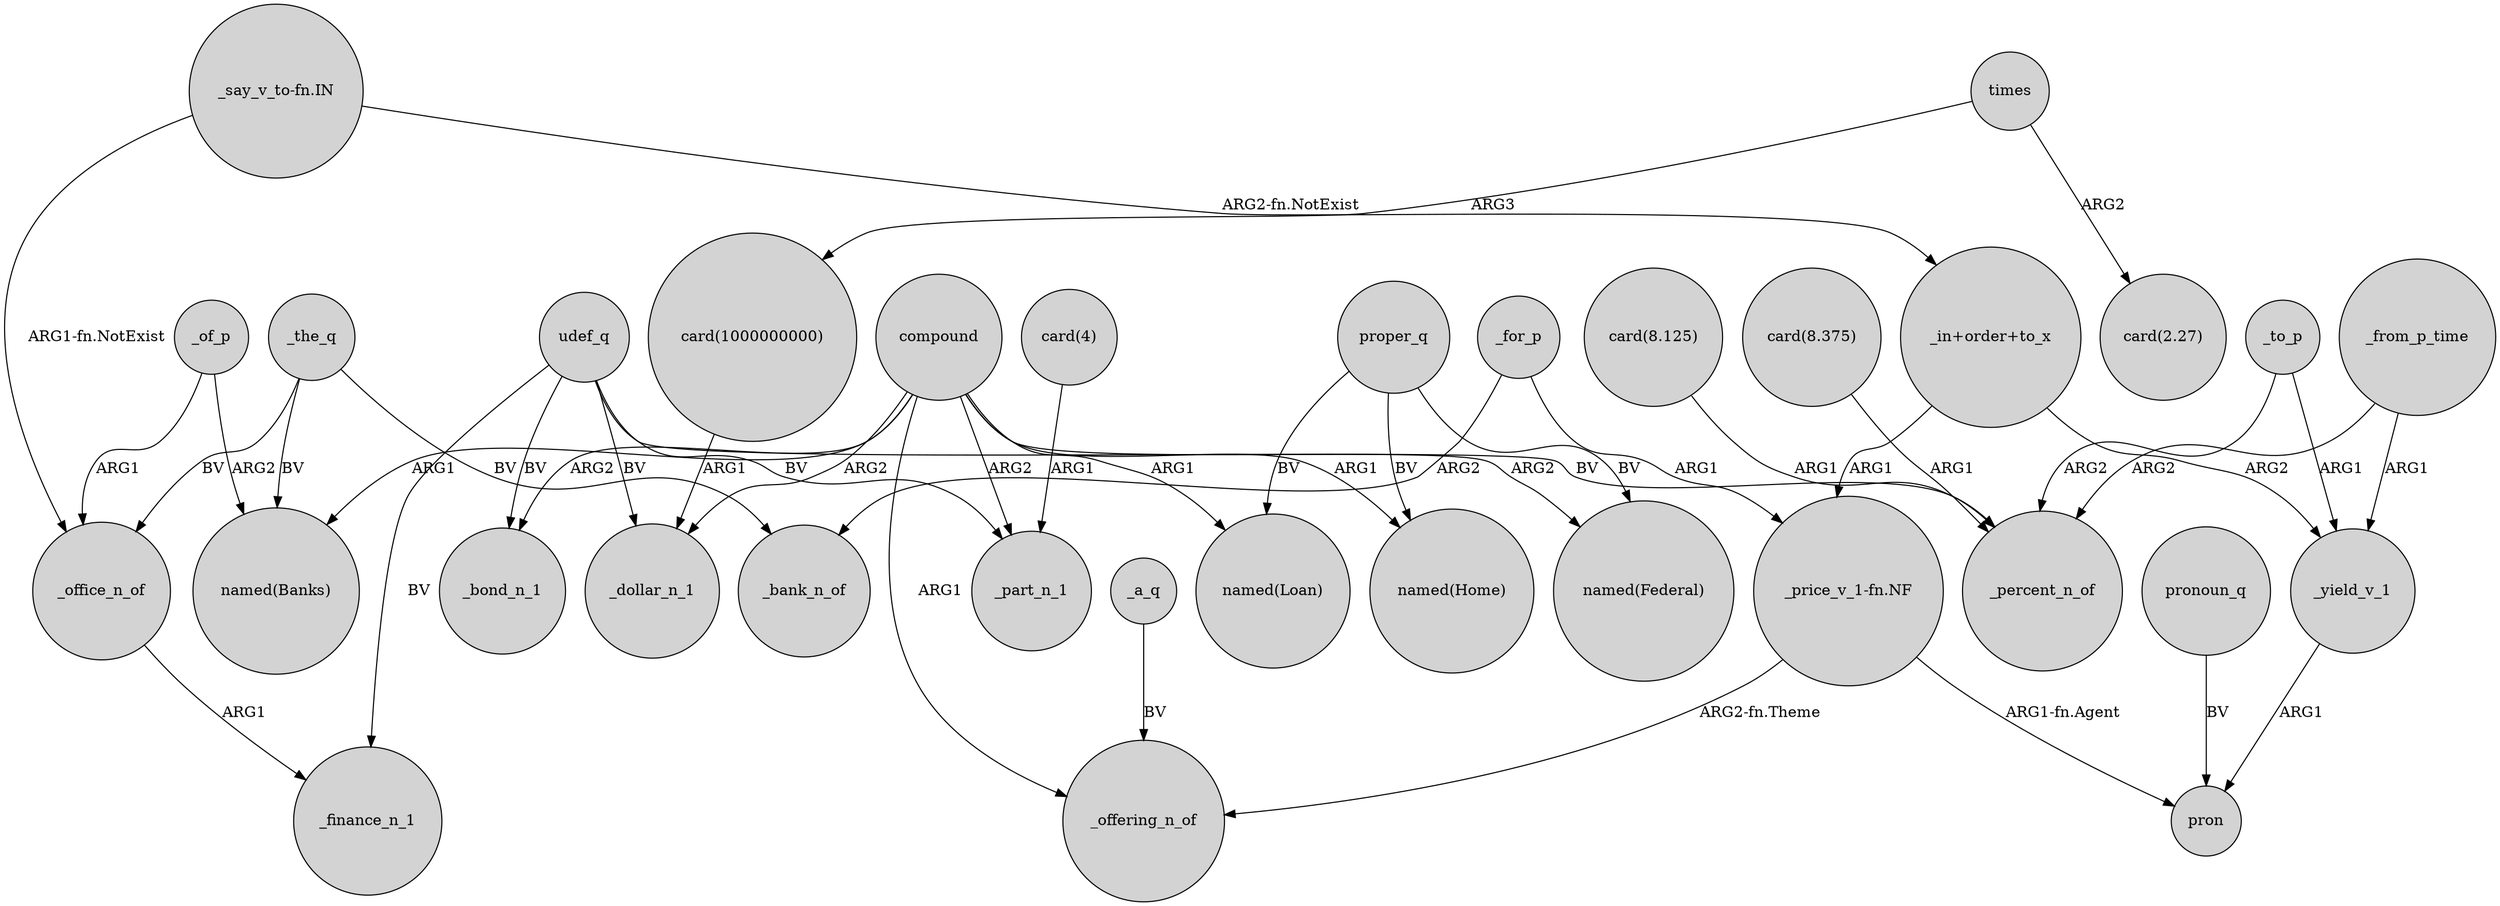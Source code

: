 digraph {
	node [shape=circle style=filled]
	_for_p -> "_price_v_1-fn.NF" [label=ARG1]
	"_say_v_to-fn.IN" -> "_in+order+to_x" [label="ARG2-fn.NotExist"]
	_yield_v_1 -> pron [label=ARG1]
	udef_q -> _finance_n_1 [label=BV]
	_for_p -> _bank_n_of [label=ARG2]
	proper_q -> "named(Home)" [label=BV]
	"_price_v_1-fn.NF" -> _offering_n_of [label="ARG2-fn.Theme"]
	_the_q -> "named(Banks)" [label=BV]
	compound -> "named(Loan)" [label=ARG1]
	_the_q -> _office_n_of [label=BV]
	compound -> "named(Banks)" [label=ARG1]
	_of_p -> _office_n_of [label=ARG1]
	times -> "card(1000000000)" [label=ARG3]
	_from_p_time -> _yield_v_1 [label=ARG1]
	pronoun_q -> pron [label=BV]
	udef_q -> _bond_n_1 [label=BV]
	_the_q -> _bank_n_of [label=BV]
	"_in+order+to_x" -> "_price_v_1-fn.NF" [label=ARG1]
	"_say_v_to-fn.IN" -> _office_n_of [label="ARG1-fn.NotExist"]
	compound -> _part_n_1 [label=ARG2]
	"_in+order+to_x" -> _yield_v_1 [label=ARG2]
	"card(4)" -> _part_n_1 [label=ARG1]
	_from_p_time -> _percent_n_of [label=ARG2]
	_of_p -> "named(Banks)" [label=ARG2]
	"card(8.125)" -> _percent_n_of [label=ARG1]
	_to_p -> _yield_v_1 [label=ARG1]
	times -> "card(2.27)" [label=ARG2]
	proper_q -> "named(Federal)" [label=BV]
	udef_q -> _part_n_1 [label=BV]
	compound -> _bond_n_1 [label=ARG2]
	_to_p -> _percent_n_of [label=ARG2]
	"card(8.375)" -> _percent_n_of [label=ARG1]
	proper_q -> "named(Loan)" [label=BV]
	_office_n_of -> _finance_n_1 [label=ARG1]
	udef_q -> _percent_n_of [label=BV]
	_a_q -> _offering_n_of [label=BV]
	"card(1000000000)" -> _dollar_n_1 [label=ARG1]
	compound -> _dollar_n_1 [label=ARG2]
	compound -> "named(Federal)" [label=ARG2]
	"_price_v_1-fn.NF" -> pron [label="ARG1-fn.Agent"]
	compound -> _offering_n_of [label=ARG1]
	udef_q -> _dollar_n_1 [label=BV]
	compound -> "named(Home)" [label=ARG1]
}

